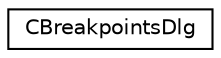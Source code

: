 digraph G
{
  edge [fontname="Helvetica",fontsize="10",labelfontname="Helvetica",labelfontsize="10"];
  node [fontname="Helvetica",fontsize="10",shape=record];
  rankdir="LR";
  Node1 [label="CBreakpointsDlg",height=0.2,width=0.4,color="black", fillcolor="white", style="filled",URL="$class_c_breakpoints_dlg.html"];
}
